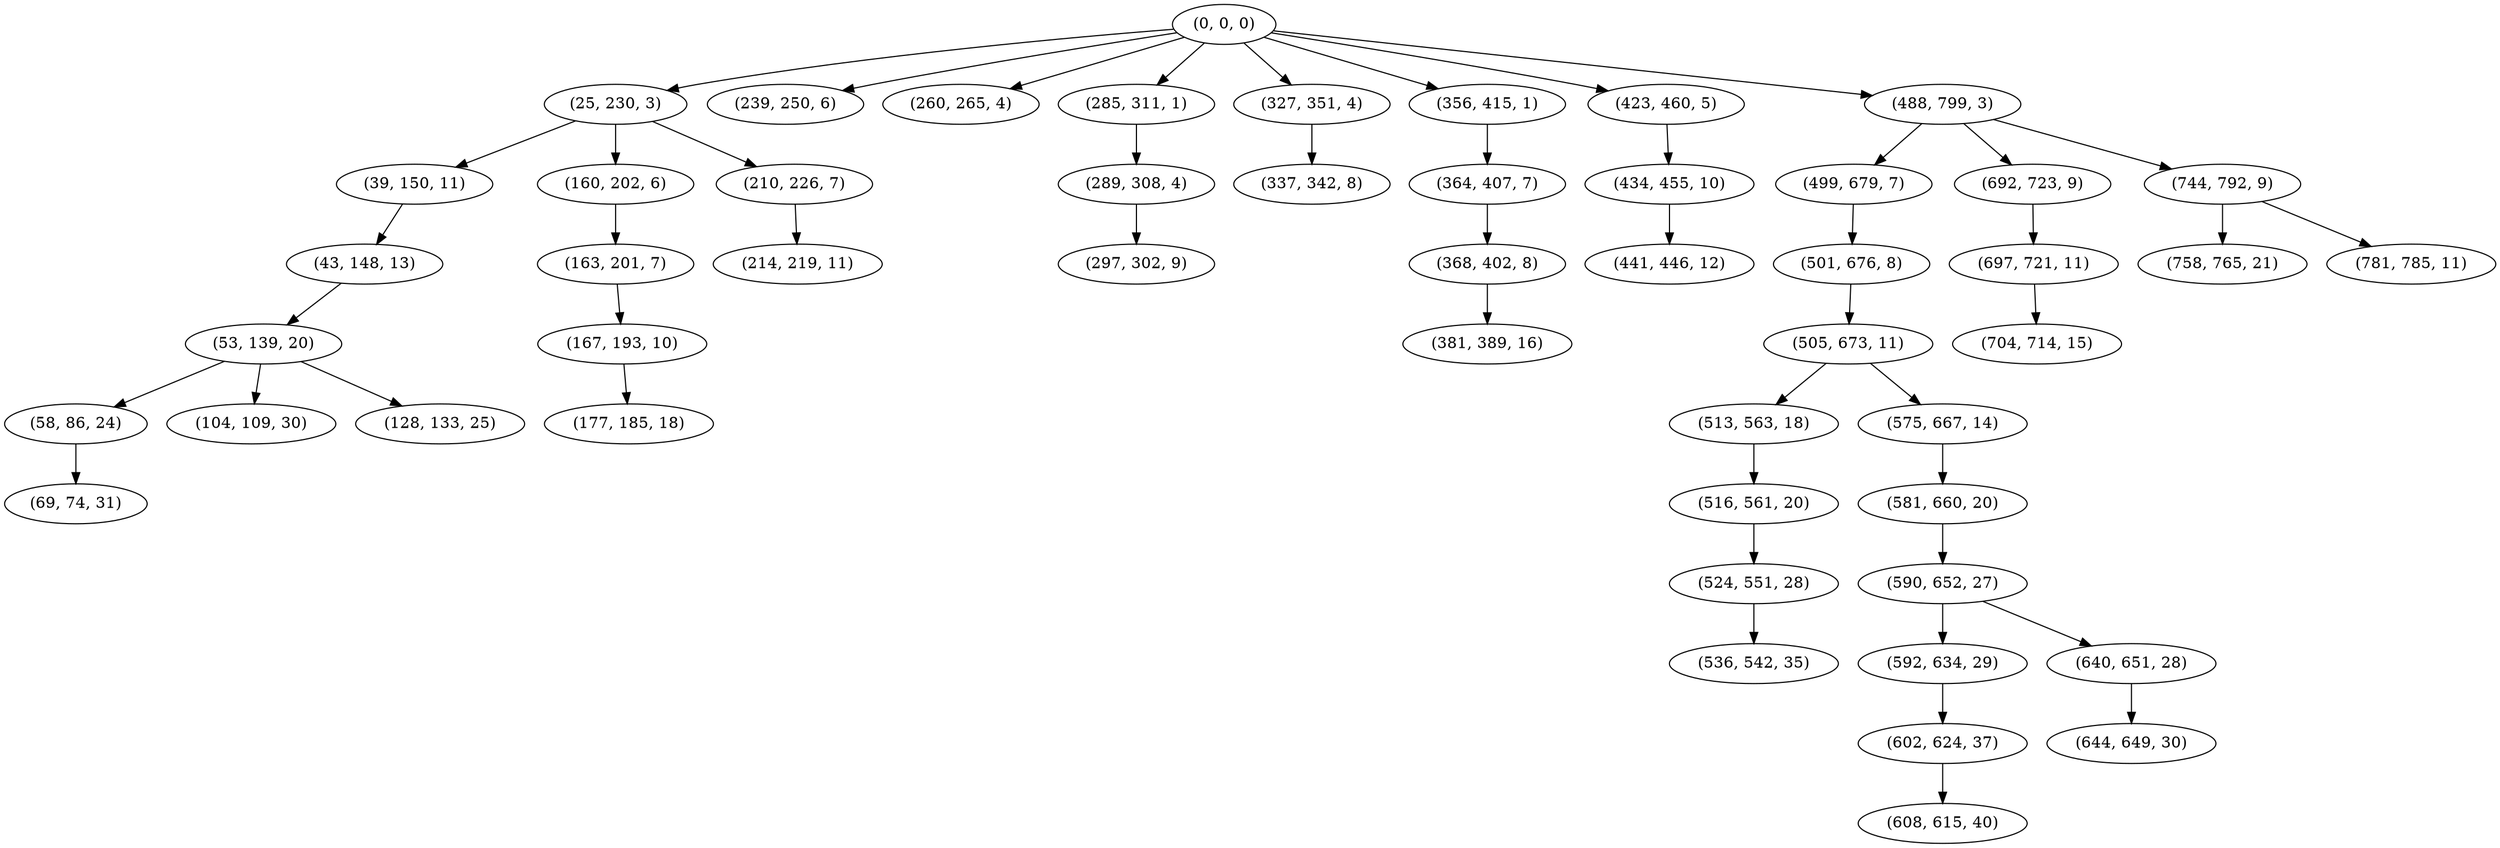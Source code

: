 digraph tree {
    "(0, 0, 0)";
    "(25, 230, 3)";
    "(39, 150, 11)";
    "(43, 148, 13)";
    "(53, 139, 20)";
    "(58, 86, 24)";
    "(69, 74, 31)";
    "(104, 109, 30)";
    "(128, 133, 25)";
    "(160, 202, 6)";
    "(163, 201, 7)";
    "(167, 193, 10)";
    "(177, 185, 18)";
    "(210, 226, 7)";
    "(214, 219, 11)";
    "(239, 250, 6)";
    "(260, 265, 4)";
    "(285, 311, 1)";
    "(289, 308, 4)";
    "(297, 302, 9)";
    "(327, 351, 4)";
    "(337, 342, 8)";
    "(356, 415, 1)";
    "(364, 407, 7)";
    "(368, 402, 8)";
    "(381, 389, 16)";
    "(423, 460, 5)";
    "(434, 455, 10)";
    "(441, 446, 12)";
    "(488, 799, 3)";
    "(499, 679, 7)";
    "(501, 676, 8)";
    "(505, 673, 11)";
    "(513, 563, 18)";
    "(516, 561, 20)";
    "(524, 551, 28)";
    "(536, 542, 35)";
    "(575, 667, 14)";
    "(581, 660, 20)";
    "(590, 652, 27)";
    "(592, 634, 29)";
    "(602, 624, 37)";
    "(608, 615, 40)";
    "(640, 651, 28)";
    "(644, 649, 30)";
    "(692, 723, 9)";
    "(697, 721, 11)";
    "(704, 714, 15)";
    "(744, 792, 9)";
    "(758, 765, 21)";
    "(781, 785, 11)";
    "(0, 0, 0)" -> "(25, 230, 3)";
    "(0, 0, 0)" -> "(239, 250, 6)";
    "(0, 0, 0)" -> "(260, 265, 4)";
    "(0, 0, 0)" -> "(285, 311, 1)";
    "(0, 0, 0)" -> "(327, 351, 4)";
    "(0, 0, 0)" -> "(356, 415, 1)";
    "(0, 0, 0)" -> "(423, 460, 5)";
    "(0, 0, 0)" -> "(488, 799, 3)";
    "(25, 230, 3)" -> "(39, 150, 11)";
    "(25, 230, 3)" -> "(160, 202, 6)";
    "(25, 230, 3)" -> "(210, 226, 7)";
    "(39, 150, 11)" -> "(43, 148, 13)";
    "(43, 148, 13)" -> "(53, 139, 20)";
    "(53, 139, 20)" -> "(58, 86, 24)";
    "(53, 139, 20)" -> "(104, 109, 30)";
    "(53, 139, 20)" -> "(128, 133, 25)";
    "(58, 86, 24)" -> "(69, 74, 31)";
    "(160, 202, 6)" -> "(163, 201, 7)";
    "(163, 201, 7)" -> "(167, 193, 10)";
    "(167, 193, 10)" -> "(177, 185, 18)";
    "(210, 226, 7)" -> "(214, 219, 11)";
    "(285, 311, 1)" -> "(289, 308, 4)";
    "(289, 308, 4)" -> "(297, 302, 9)";
    "(327, 351, 4)" -> "(337, 342, 8)";
    "(356, 415, 1)" -> "(364, 407, 7)";
    "(364, 407, 7)" -> "(368, 402, 8)";
    "(368, 402, 8)" -> "(381, 389, 16)";
    "(423, 460, 5)" -> "(434, 455, 10)";
    "(434, 455, 10)" -> "(441, 446, 12)";
    "(488, 799, 3)" -> "(499, 679, 7)";
    "(488, 799, 3)" -> "(692, 723, 9)";
    "(488, 799, 3)" -> "(744, 792, 9)";
    "(499, 679, 7)" -> "(501, 676, 8)";
    "(501, 676, 8)" -> "(505, 673, 11)";
    "(505, 673, 11)" -> "(513, 563, 18)";
    "(505, 673, 11)" -> "(575, 667, 14)";
    "(513, 563, 18)" -> "(516, 561, 20)";
    "(516, 561, 20)" -> "(524, 551, 28)";
    "(524, 551, 28)" -> "(536, 542, 35)";
    "(575, 667, 14)" -> "(581, 660, 20)";
    "(581, 660, 20)" -> "(590, 652, 27)";
    "(590, 652, 27)" -> "(592, 634, 29)";
    "(590, 652, 27)" -> "(640, 651, 28)";
    "(592, 634, 29)" -> "(602, 624, 37)";
    "(602, 624, 37)" -> "(608, 615, 40)";
    "(640, 651, 28)" -> "(644, 649, 30)";
    "(692, 723, 9)" -> "(697, 721, 11)";
    "(697, 721, 11)" -> "(704, 714, 15)";
    "(744, 792, 9)" -> "(758, 765, 21)";
    "(744, 792, 9)" -> "(781, 785, 11)";
}
